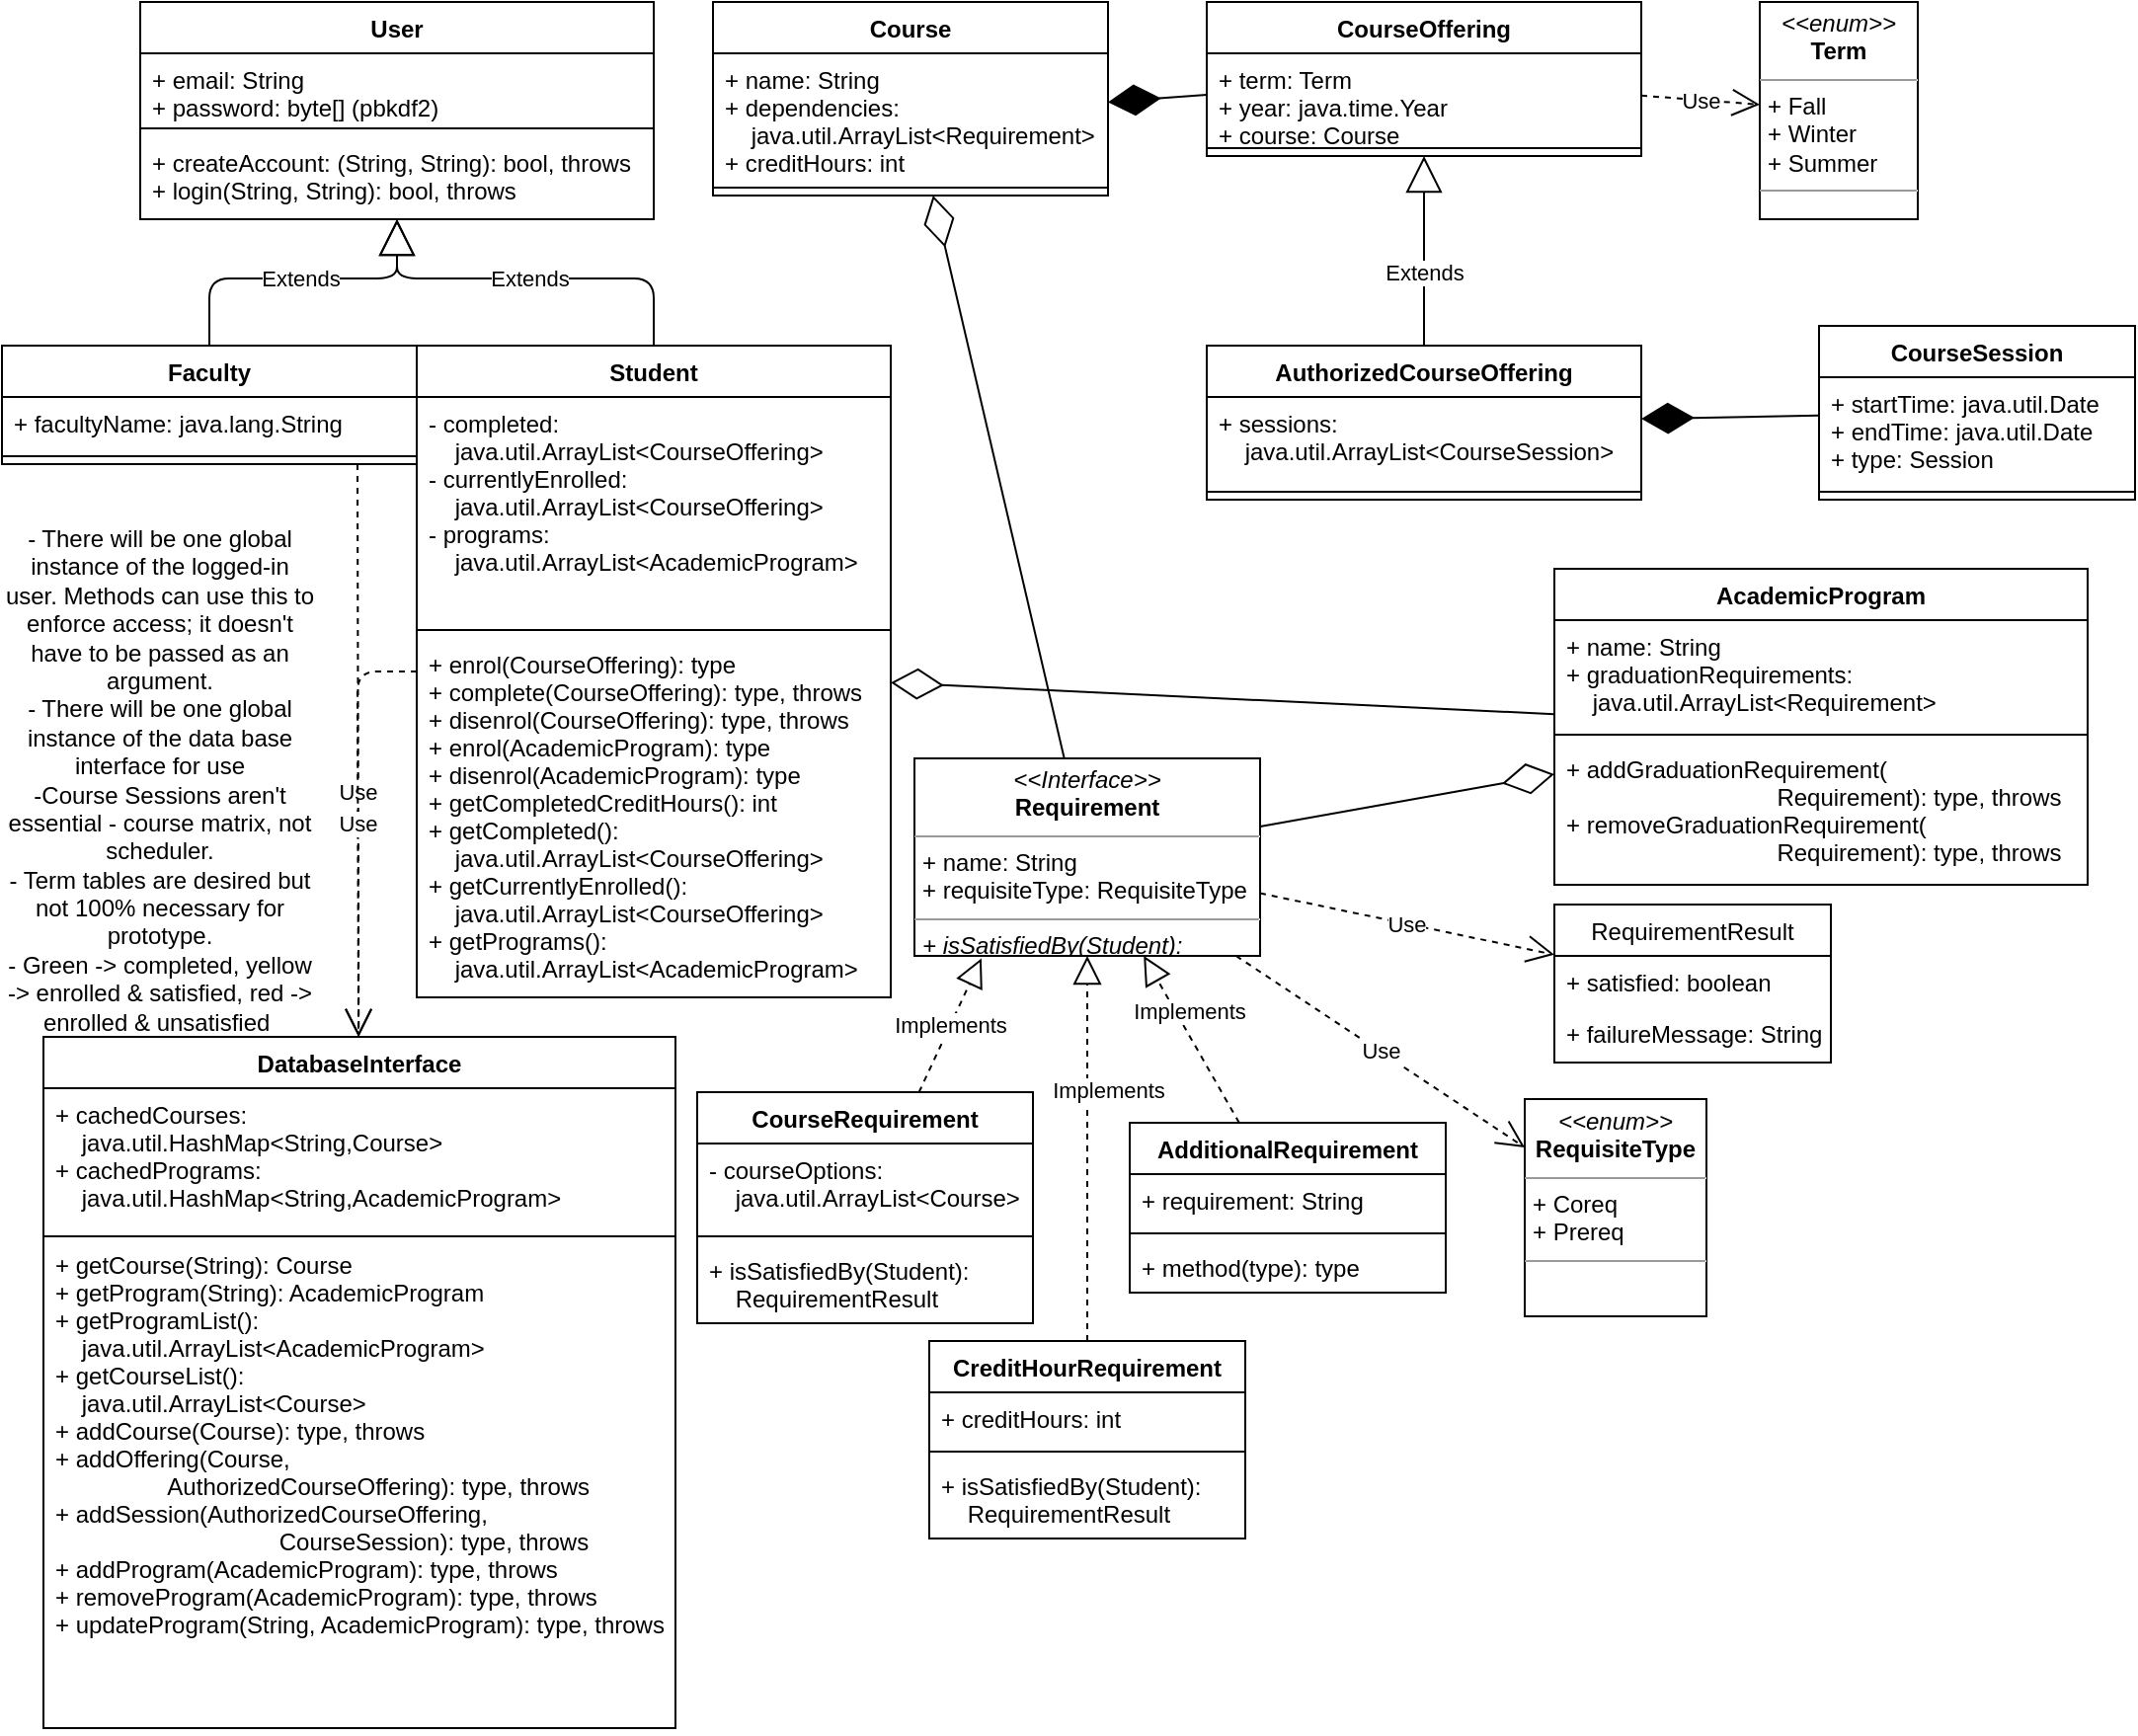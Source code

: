 <mxfile version="14.4.3" type="device"><diagram id="C5RBs43oDa-KdzZeNtuy" name="Page-1"><mxGraphModel dx="1384" dy="673" grid="0" gridSize="10" guides="1" tooltips="1" connect="1" arrows="1" fold="1" page="1" pageScale="1" pageWidth="827" pageHeight="1169" math="0" shadow="0"><root><mxCell id="WIyWlLk6GJQsqaUBKTNV-0"/><mxCell id="WIyWlLk6GJQsqaUBKTNV-1" parent="WIyWlLk6GJQsqaUBKTNV-0"/><mxCell id="UyQ9icwawiBDaF-l7dNB-4" value="Course" style="swimlane;fontStyle=1;align=center;verticalAlign=top;childLayout=stackLayout;horizontal=1;startSize=26;horizontalStack=0;resizeParent=1;resizeParentMax=0;resizeLast=0;collapsible=1;marginBottom=0;" parent="WIyWlLk6GJQsqaUBKTNV-1" vertex="1"><mxGeometry x="430" y="40" width="200" height="98" as="geometry"/></mxCell><mxCell id="UyQ9icwawiBDaF-l7dNB-5" value="+ name: String&#10;+ dependencies: &#10;    java.util.ArrayList&lt;Requirement&gt;&#10;+ creditHours: int" style="text;strokeColor=none;fillColor=none;align=left;verticalAlign=top;spacingLeft=4;spacingRight=4;overflow=hidden;rotatable=0;points=[[0,0.5],[1,0.5]];portConstraint=eastwest;" parent="UyQ9icwawiBDaF-l7dNB-4" vertex="1"><mxGeometry y="26" width="200" height="64" as="geometry"/></mxCell><mxCell id="UyQ9icwawiBDaF-l7dNB-6" value="" style="line;strokeWidth=1;fillColor=none;align=left;verticalAlign=middle;spacingTop=-1;spacingLeft=3;spacingRight=3;rotatable=0;labelPosition=right;points=[];portConstraint=eastwest;" parent="UyQ9icwawiBDaF-l7dNB-4" vertex="1"><mxGeometry y="90" width="200" height="8" as="geometry"/></mxCell><mxCell id="UyQ9icwawiBDaF-l7dNB-17" value="AcademicProgram" style="swimlane;fontStyle=1;align=center;verticalAlign=top;childLayout=stackLayout;horizontal=1;startSize=26;horizontalStack=0;resizeParent=1;resizeParentMax=0;resizeLast=0;collapsible=1;marginBottom=0;" parent="WIyWlLk6GJQsqaUBKTNV-1" vertex="1"><mxGeometry x="856" y="327" width="270" height="160" as="geometry"/></mxCell><mxCell id="UyQ9icwawiBDaF-l7dNB-18" value="+ name: String&#10;+ graduationRequirements:&#10;    java.util.ArrayList&lt;Requirement&gt;" style="text;strokeColor=none;fillColor=none;align=left;verticalAlign=top;spacingLeft=4;spacingRight=4;overflow=hidden;rotatable=0;points=[[0,0.5],[1,0.5]];portConstraint=eastwest;" parent="UyQ9icwawiBDaF-l7dNB-17" vertex="1"><mxGeometry y="26" width="270" height="54" as="geometry"/></mxCell><mxCell id="UyQ9icwawiBDaF-l7dNB-19" value="" style="line;strokeWidth=1;fillColor=none;align=left;verticalAlign=middle;spacingTop=-1;spacingLeft=3;spacingRight=3;rotatable=0;labelPosition=right;points=[];portConstraint=eastwest;" parent="UyQ9icwawiBDaF-l7dNB-17" vertex="1"><mxGeometry y="80" width="270" height="8" as="geometry"/></mxCell><mxCell id="UyQ9icwawiBDaF-l7dNB-20" value="+ addGraduationRequirement(&#10;                                Requirement): type, throws&#10;+ removeGraduationRequirement(&#10;                                Requirement): type, throws" style="text;strokeColor=none;fillColor=none;align=left;verticalAlign=top;spacingLeft=4;spacingRight=4;overflow=hidden;rotatable=0;points=[[0,0.5],[1,0.5]];portConstraint=eastwest;" parent="UyQ9icwawiBDaF-l7dNB-17" vertex="1"><mxGeometry y="88" width="270" height="72" as="geometry"/></mxCell><mxCell id="UyQ9icwawiBDaF-l7dNB-21" value="Faculty" style="swimlane;fontStyle=1;align=center;verticalAlign=top;childLayout=stackLayout;horizontal=1;startSize=26;horizontalStack=0;resizeParent=1;resizeParentMax=0;resizeLast=0;collapsible=1;marginBottom=0;" parent="WIyWlLk6GJQsqaUBKTNV-1" vertex="1"><mxGeometry x="70" y="214" width="210" height="60" as="geometry"/></mxCell><mxCell id="UyQ9icwawiBDaF-l7dNB-22" value="+ facultyName: java.lang.String" style="text;strokeColor=none;fillColor=none;align=left;verticalAlign=top;spacingLeft=4;spacingRight=4;overflow=hidden;rotatable=0;points=[[0,0.5],[1,0.5]];portConstraint=eastwest;" parent="UyQ9icwawiBDaF-l7dNB-21" vertex="1"><mxGeometry y="26" width="210" height="26" as="geometry"/></mxCell><mxCell id="UyQ9icwawiBDaF-l7dNB-23" value="" style="line;strokeWidth=1;fillColor=none;align=left;verticalAlign=middle;spacingTop=-1;spacingLeft=3;spacingRight=3;rotatable=0;labelPosition=right;points=[];portConstraint=eastwest;" parent="UyQ9icwawiBDaF-l7dNB-21" vertex="1"><mxGeometry y="52" width="210" height="8" as="geometry"/></mxCell><mxCell id="UyQ9icwawiBDaF-l7dNB-25" value="Student" style="swimlane;fontStyle=1;align=center;verticalAlign=top;childLayout=stackLayout;horizontal=1;startSize=26;horizontalStack=0;resizeParent=1;resizeParentMax=0;resizeLast=0;collapsible=1;marginBottom=0;" parent="WIyWlLk6GJQsqaUBKTNV-1" vertex="1"><mxGeometry x="280" y="214" width="240" height="330" as="geometry"/></mxCell><mxCell id="UyQ9icwawiBDaF-l7dNB-26" value="- completed:&#10;    java.util.ArrayList&lt;CourseOffering&gt;&#10;- currentlyEnrolled:&#10;    java.util.ArrayList&lt;CourseOffering&gt;&#10;- programs:&#10;    java.util.ArrayList&lt;AcademicProgram&gt; " style="text;strokeColor=none;fillColor=none;align=left;verticalAlign=top;spacingLeft=4;spacingRight=4;overflow=hidden;rotatable=0;points=[[0,0.5],[1,0.5]];portConstraint=eastwest;" parent="UyQ9icwawiBDaF-l7dNB-25" vertex="1"><mxGeometry y="26" width="240" height="114" as="geometry"/></mxCell><mxCell id="UyQ9icwawiBDaF-l7dNB-27" value="" style="line;strokeWidth=1;fillColor=none;align=left;verticalAlign=middle;spacingTop=-1;spacingLeft=3;spacingRight=3;rotatable=0;labelPosition=right;points=[];portConstraint=eastwest;" parent="UyQ9icwawiBDaF-l7dNB-25" vertex="1"><mxGeometry y="140" width="240" height="8" as="geometry"/></mxCell><mxCell id="UyQ9icwawiBDaF-l7dNB-28" value="+ enrol(CourseOffering): type&#10;+ complete(CourseOffering): type, throws&#10;+ disenrol(CourseOffering): type, throws&#10;+ enrol(AcademicProgram): type&#10;+ disenrol(AcademicProgram): type&#10;+ getCompletedCreditHours(): int&#10;+ getCompleted():&#10;    java.util.ArrayList&lt;CourseOffering&gt;&#10;+ getCurrentlyEnrolled():&#10;    java.util.ArrayList&lt;CourseOffering&gt;&#10;+ getPrograms():&#10;    java.util.ArrayList&lt;AcademicProgram&gt;&#10;&#10;" style="text;strokeColor=none;fillColor=none;align=left;verticalAlign=top;spacingLeft=4;spacingRight=4;overflow=hidden;rotatable=0;points=[[0,0.5],[1,0.5]];portConstraint=eastwest;" parent="UyQ9icwawiBDaF-l7dNB-25" vertex="1"><mxGeometry y="148" width="240" height="182" as="geometry"/></mxCell><mxCell id="UyQ9icwawiBDaF-l7dNB-33" value="CreditHourRequirement" style="swimlane;fontStyle=1;align=center;verticalAlign=top;childLayout=stackLayout;horizontal=1;startSize=26;horizontalStack=0;resizeParent=1;resizeParentMax=0;resizeLast=0;collapsible=1;marginBottom=0;" parent="WIyWlLk6GJQsqaUBKTNV-1" vertex="1"><mxGeometry x="539.5" y="718" width="160" height="100" as="geometry"/></mxCell><mxCell id="UyQ9icwawiBDaF-l7dNB-34" value="+ creditHours: int" style="text;strokeColor=none;fillColor=none;align=left;verticalAlign=top;spacingLeft=4;spacingRight=4;overflow=hidden;rotatable=0;points=[[0,0.5],[1,0.5]];portConstraint=eastwest;" parent="UyQ9icwawiBDaF-l7dNB-33" vertex="1"><mxGeometry y="26" width="160" height="26" as="geometry"/></mxCell><mxCell id="UyQ9icwawiBDaF-l7dNB-35" value="" style="line;strokeWidth=1;fillColor=none;align=left;verticalAlign=middle;spacingTop=-1;spacingLeft=3;spacingRight=3;rotatable=0;labelPosition=right;points=[];portConstraint=eastwest;" parent="UyQ9icwawiBDaF-l7dNB-33" vertex="1"><mxGeometry y="52" width="160" height="8" as="geometry"/></mxCell><mxCell id="UyQ9icwawiBDaF-l7dNB-36" value="+ isSatisfiedBy(Student):&#10;    RequirementResult" style="text;strokeColor=none;fillColor=none;align=left;verticalAlign=top;spacingLeft=4;spacingRight=4;overflow=hidden;rotatable=0;points=[[0,0.5],[1,0.5]];portConstraint=eastwest;" parent="UyQ9icwawiBDaF-l7dNB-33" vertex="1"><mxGeometry y="60" width="160" height="40" as="geometry"/></mxCell><mxCell id="UyQ9icwawiBDaF-l7dNB-49" value="Extends" style="endArrow=block;endSize=16;endFill=0;html=1;exitX=0.5;exitY=0;exitDx=0;exitDy=0;" parent="WIyWlLk6GJQsqaUBKTNV-1" source="UyQ9icwawiBDaF-l7dNB-21" target="zcweRwR5BQmVmsp6HvJE-0" edge="1"><mxGeometry width="160" relative="1" as="geometry"><mxPoint x="400" y="540" as="sourcePoint"/><mxPoint x="240" y="198" as="targetPoint"/><Array as="points"><mxPoint x="175" y="180"/><mxPoint x="270" y="180"/></Array></mxGeometry></mxCell><mxCell id="UyQ9icwawiBDaF-l7dNB-51" value="Extends" style="endArrow=block;endSize=16;endFill=0;html=1;exitX=0.5;exitY=0;exitDx=0;exitDy=0;" parent="WIyWlLk6GJQsqaUBKTNV-1" source="UyQ9icwawiBDaF-l7dNB-25" target="zcweRwR5BQmVmsp6HvJE-0" edge="1"><mxGeometry width="160" relative="1" as="geometry"><mxPoint x="340" y="190" as="sourcePoint"/><mxPoint x="320" y="198" as="targetPoint"/><Array as="points"><mxPoint x="400" y="180"/><mxPoint x="270" y="180"/></Array></mxGeometry></mxCell><mxCell id="UyQ9icwawiBDaF-l7dNB-54" value="Implements" style="endArrow=block;dashed=1;endFill=0;endSize=12;html=1;" parent="WIyWlLk6GJQsqaUBKTNV-1" source="UyQ9icwawiBDaF-l7dNB-33" target="UyQ9icwawiBDaF-l7dNB-56" edge="1"><mxGeometry x="0.411" y="-14" width="160" relative="1" as="geometry"><mxPoint x="510" y="521" as="sourcePoint"/><mxPoint x="900" y="430" as="targetPoint"/><Array as="points"/><mxPoint x="-4" y="10" as="offset"/></mxGeometry></mxCell><mxCell id="UyQ9icwawiBDaF-l7dNB-56" value="&lt;p style=&quot;margin: 0px ; margin-top: 4px ; text-align: center&quot;&gt;&lt;i&gt;&amp;lt;&amp;lt;Interface&amp;gt;&amp;gt;&lt;/i&gt;&lt;br&gt;&lt;b&gt;Requirement&lt;/b&gt;&lt;/p&gt;&lt;hr size=&quot;1&quot;&gt;&lt;p style=&quot;margin: 0px ; margin-left: 4px&quot;&gt;+ name: String&lt;/p&gt;&lt;p style=&quot;margin: 0px ; margin-left: 4px&quot;&gt;+ requisiteType: RequisiteType&lt;/p&gt;&lt;hr size=&quot;1&quot;&gt;&lt;p style=&quot;margin: 0px ; margin-left: 4px&quot;&gt;&lt;i&gt;+ isSatisfiedBy(Student):&lt;/i&gt;&lt;/p&gt;&lt;p style=&quot;margin: 0px ; margin-left: 4px&quot;&gt;&lt;i&gt;&amp;nbsp; &amp;nbsp; RequirementResult&lt;/i&gt;&lt;br&gt;&lt;/p&gt;" style="verticalAlign=top;align=left;overflow=fill;fontSize=12;fontFamily=Helvetica;html=1;" parent="WIyWlLk6GJQsqaUBKTNV-1" vertex="1"><mxGeometry x="532" y="423" width="175" height="100" as="geometry"/></mxCell><mxCell id="UyQ9icwawiBDaF-l7dNB-74" value="&lt;p style=&quot;margin: 0px ; margin-top: 4px ; text-align: center&quot;&gt;&lt;i&gt;&amp;lt;&amp;lt;enum&amp;gt;&amp;gt;&lt;/i&gt;&lt;br&gt;&lt;b&gt;Term&lt;/b&gt;&lt;/p&gt;&lt;hr size=&quot;1&quot;&gt;&lt;p style=&quot;margin: 0px ; margin-left: 4px&quot;&gt;+ Fall&lt;br&gt;+ Winter&lt;/p&gt;&lt;p style=&quot;margin: 0px ; margin-left: 4px&quot;&gt;+ Summer&lt;/p&gt;&lt;hr size=&quot;1&quot;&gt;&lt;p style=&quot;margin: 0px ; margin-left: 4px&quot;&gt;&lt;br&gt;&lt;/p&gt;" style="verticalAlign=top;align=left;overflow=fill;fontSize=12;fontFamily=Helvetica;html=1;" parent="WIyWlLk6GJQsqaUBKTNV-1" vertex="1"><mxGeometry x="960" y="40" width="80" height="110" as="geometry"/></mxCell><mxCell id="UyQ9icwawiBDaF-l7dNB-76" value="DatabaseInterface" style="swimlane;fontStyle=1;align=center;verticalAlign=top;childLayout=stackLayout;horizontal=1;startSize=26;horizontalStack=0;resizeParent=1;resizeParentMax=0;resizeLast=0;collapsible=1;marginBottom=0;" parent="WIyWlLk6GJQsqaUBKTNV-1" vertex="1"><mxGeometry x="91" y="564" width="320" height="350" as="geometry"/></mxCell><mxCell id="UyQ9icwawiBDaF-l7dNB-77" value="+ cachedCourses:&#10;    java.util.HashMap&lt;String,Course&gt;&#10;+ cachedPrograms:&#10;    java.util.HashMap&lt;String,AcademicProgram&gt;&#10;" style="text;strokeColor=none;fillColor=none;align=left;verticalAlign=top;spacingLeft=4;spacingRight=4;overflow=hidden;rotatable=0;points=[[0,0.5],[1,0.5]];portConstraint=eastwest;" parent="UyQ9icwawiBDaF-l7dNB-76" vertex="1"><mxGeometry y="26" width="320" height="74" as="geometry"/></mxCell><mxCell id="UyQ9icwawiBDaF-l7dNB-78" value="" style="line;strokeWidth=1;fillColor=none;align=left;verticalAlign=middle;spacingTop=-1;spacingLeft=3;spacingRight=3;rotatable=0;labelPosition=right;points=[];portConstraint=eastwest;" parent="UyQ9icwawiBDaF-l7dNB-76" vertex="1"><mxGeometry y="100" width="320" height="2" as="geometry"/></mxCell><mxCell id="UyQ9icwawiBDaF-l7dNB-79" value="+ getCourse(String): Course&#10;+ getProgram(String): AcademicProgram&#10;+ getProgramList():&#10;    java.util.ArrayList&lt;AcademicProgram&gt;&#10;+ getCourseList():&#10;    java.util.ArrayList&lt;Course&gt;&#10;+ addCourse(Course): type, throws&#10;+ addOffering(Course,&#10;                 AuthorizedCourseOffering): type, throws&#10;+ addSession(AuthorizedCourseOffering,&#10;                                  CourseSession): type, throws &#10;+ addProgram(AcademicProgram): type, throws&#10;+ removeProgram(AcademicProgram): type, throws&#10;+ updateProgram(String, AcademicProgram): type, throws&#10;&#10;&#10;" style="text;strokeColor=none;fillColor=none;align=left;verticalAlign=top;spacingLeft=4;spacingRight=4;overflow=hidden;rotatable=0;points=[[0,0.5],[1,0.5]];portConstraint=eastwest;" parent="UyQ9icwawiBDaF-l7dNB-76" vertex="1"><mxGeometry y="102" width="320" height="248" as="geometry"/></mxCell><mxCell id="UyQ9icwawiBDaF-l7dNB-80" value="- There will be one global instance of the logged-in user. Methods can use this to enforce access; it doesn't have to be passed as an argument.&lt;br&gt;- There will be one global instance of the data base interface for use&lt;br&gt;-Course Sessions aren't essential - course matrix, not scheduler.&lt;br&gt;- Term tables are desired but not 100% necessary for prototype.&lt;br&gt;- Green -&amp;gt; completed, yellow -&amp;gt; enrolled &amp;amp; satisfied, red -&amp;gt; enrolled &amp;amp; unsatisfied&amp;nbsp;" style="text;html=1;strokeColor=none;fillColor=none;align=center;verticalAlign=middle;whiteSpace=wrap;rounded=0;" parent="WIyWlLk6GJQsqaUBKTNV-1" vertex="1"><mxGeometry x="70" y="324" width="160" height="220" as="geometry"/></mxCell><mxCell id="QUiPFPU2FxVg4i5p_8ja-0" value="RequirementResult" style="swimlane;fontStyle=0;childLayout=stackLayout;horizontal=1;startSize=26;fillColor=none;horizontalStack=0;resizeParent=1;resizeParentMax=0;resizeLast=0;collapsible=1;marginBottom=0;" parent="WIyWlLk6GJQsqaUBKTNV-1" vertex="1"><mxGeometry x="856" y="497" width="140" height="80" as="geometry"/></mxCell><mxCell id="QUiPFPU2FxVg4i5p_8ja-1" value="+ satisfied: boolean" style="text;strokeColor=none;fillColor=none;align=left;verticalAlign=top;spacingLeft=4;spacingRight=4;overflow=hidden;rotatable=0;points=[[0,0.5],[1,0.5]];portConstraint=eastwest;" parent="QUiPFPU2FxVg4i5p_8ja-0" vertex="1"><mxGeometry y="26" width="140" height="26" as="geometry"/></mxCell><mxCell id="QUiPFPU2FxVg4i5p_8ja-2" value="+ failureMessage: String" style="text;strokeColor=none;fillColor=none;align=left;verticalAlign=top;spacingLeft=4;spacingRight=4;overflow=hidden;rotatable=0;points=[[0,0.5],[1,0.5]];portConstraint=eastwest;" parent="QUiPFPU2FxVg4i5p_8ja-0" vertex="1"><mxGeometry y="52" width="140" height="28" as="geometry"/></mxCell><mxCell id="QRDZ4emWaTumwrTg7WJE-7" value="CourseOffering" style="swimlane;fontStyle=1;align=center;verticalAlign=top;childLayout=stackLayout;horizontal=1;startSize=26;horizontalStack=0;resizeParent=1;resizeParentMax=0;resizeLast=0;collapsible=1;marginBottom=0;" parent="WIyWlLk6GJQsqaUBKTNV-1" vertex="1"><mxGeometry x="680" y="40" width="220" height="78" as="geometry"/></mxCell><mxCell id="QRDZ4emWaTumwrTg7WJE-8" value="+ term: Term&#10;+ year: java.time.Year&#10;+ course: Course" style="text;strokeColor=none;fillColor=none;align=left;verticalAlign=top;spacingLeft=4;spacingRight=4;overflow=hidden;rotatable=0;points=[[0,0.5],[1,0.5]];portConstraint=eastwest;" parent="QRDZ4emWaTumwrTg7WJE-7" vertex="1"><mxGeometry y="26" width="220" height="44" as="geometry"/></mxCell><mxCell id="QRDZ4emWaTumwrTg7WJE-9" value="" style="line;strokeWidth=1;fillColor=none;align=left;verticalAlign=middle;spacingTop=-1;spacingLeft=3;spacingRight=3;rotatable=0;labelPosition=right;points=[];portConstraint=eastwest;" parent="QRDZ4emWaTumwrTg7WJE-7" vertex="1"><mxGeometry y="70" width="220" height="8" as="geometry"/></mxCell><mxCell id="QRDZ4emWaTumwrTg7WJE-10" value="AuthorizedCourseOffering" style="swimlane;fontStyle=1;align=center;verticalAlign=top;childLayout=stackLayout;horizontal=1;startSize=26;horizontalStack=0;resizeParent=1;resizeParentMax=0;resizeLast=0;collapsible=1;marginBottom=0;" parent="WIyWlLk6GJQsqaUBKTNV-1" vertex="1"><mxGeometry x="680" y="214" width="220" height="78" as="geometry"/></mxCell><mxCell id="QRDZ4emWaTumwrTg7WJE-11" value="+ sessions: &#10;    java.util.ArrayList&lt;CourseSession&gt;" style="text;strokeColor=none;fillColor=none;align=left;verticalAlign=top;spacingLeft=4;spacingRight=4;overflow=hidden;rotatable=0;points=[[0,0.5],[1,0.5]];portConstraint=eastwest;" parent="QRDZ4emWaTumwrTg7WJE-10" vertex="1"><mxGeometry y="26" width="220" height="44" as="geometry"/></mxCell><mxCell id="QRDZ4emWaTumwrTg7WJE-12" value="" style="line;strokeWidth=1;fillColor=none;align=left;verticalAlign=middle;spacingTop=-1;spacingLeft=3;spacingRight=3;rotatable=0;labelPosition=right;points=[];portConstraint=eastwest;" parent="QRDZ4emWaTumwrTg7WJE-10" vertex="1"><mxGeometry y="70" width="220" height="8" as="geometry"/></mxCell><mxCell id="QRDZ4emWaTumwrTg7WJE-13" value="Extends" style="endArrow=block;endSize=16;endFill=0;html=1;entryX=0.5;entryY=1;entryDx=0;entryDy=0;exitX=0.5;exitY=0;exitDx=0;exitDy=0;" parent="WIyWlLk6GJQsqaUBKTNV-1" source="QRDZ4emWaTumwrTg7WJE-10" target="QRDZ4emWaTumwrTg7WJE-7" edge="1"><mxGeometry x="-0.231" width="160" relative="1" as="geometry"><mxPoint x="880" as="sourcePoint"/><mxPoint x="1040" as="targetPoint"/><mxPoint as="offset"/></mxGeometry></mxCell><mxCell id="QRDZ4emWaTumwrTg7WJE-22" value="CourseSession" style="swimlane;fontStyle=1;align=center;verticalAlign=top;childLayout=stackLayout;horizontal=1;startSize=26;horizontalStack=0;resizeParent=1;resizeParentMax=0;resizeLast=0;collapsible=1;marginBottom=0;" parent="WIyWlLk6GJQsqaUBKTNV-1" vertex="1"><mxGeometry x="990" y="204" width="160" height="88" as="geometry"><mxRectangle x="675" y="805" width="120" height="26" as="alternateBounds"/></mxGeometry></mxCell><mxCell id="QRDZ4emWaTumwrTg7WJE-23" value="+ startTime: java.util.Date&#10;+ endTime: java.util.Date&#10;+ type: Session" style="text;strokeColor=none;fillColor=none;align=left;verticalAlign=top;spacingLeft=4;spacingRight=4;overflow=hidden;rotatable=0;points=[[0,0.5],[1,0.5]];portConstraint=eastwest;" parent="QRDZ4emWaTumwrTg7WJE-22" vertex="1"><mxGeometry y="26" width="160" height="54" as="geometry"/></mxCell><mxCell id="QRDZ4emWaTumwrTg7WJE-24" value="" style="line;strokeWidth=1;fillColor=none;align=left;verticalAlign=middle;spacingTop=-1;spacingLeft=3;spacingRight=3;rotatable=0;labelPosition=right;points=[];portConstraint=eastwest;" parent="QRDZ4emWaTumwrTg7WJE-22" vertex="1"><mxGeometry y="80" width="160" height="8" as="geometry"/></mxCell><mxCell id="QRDZ4emWaTumwrTg7WJE-28" value="" style="endArrow=diamondThin;endFill=1;endSize=24;html=1;" parent="WIyWlLk6GJQsqaUBKTNV-1" source="QRDZ4emWaTumwrTg7WJE-22" target="QRDZ4emWaTumwrTg7WJE-10" edge="1"><mxGeometry width="160" relative="1" as="geometry"><mxPoint x="940" y="340" as="sourcePoint"/><mxPoint x="1100" y="340" as="targetPoint"/></mxGeometry></mxCell><mxCell id="vnh1hmvESwBYSF33hV2Y-0" value="Use" style="endArrow=open;endSize=12;dashed=1;html=1;" parent="WIyWlLk6GJQsqaUBKTNV-1" source="UyQ9icwawiBDaF-l7dNB-56" target="QUiPFPU2FxVg4i5p_8ja-0" edge="1"><mxGeometry width="160" relative="1" as="geometry"><mxPoint x="450" y="430" as="sourcePoint"/><mxPoint x="610" y="430" as="targetPoint"/></mxGeometry></mxCell><mxCell id="vnh1hmvESwBYSF33hV2Y-2" value="CourseRequirement" style="swimlane;fontStyle=1;align=center;verticalAlign=top;childLayout=stackLayout;horizontal=1;startSize=26;horizontalStack=0;resizeParent=1;resizeParentMax=0;resizeLast=0;collapsible=1;marginBottom=0;" parent="WIyWlLk6GJQsqaUBKTNV-1" vertex="1"><mxGeometry x="422" y="592" width="170" height="117" as="geometry"/></mxCell><mxCell id="vnh1hmvESwBYSF33hV2Y-3" value="- courseOptions: &#10;    java.util.ArrayList&lt;Course&gt;" style="text;strokeColor=none;fillColor=none;align=left;verticalAlign=top;spacingLeft=4;spacingRight=4;overflow=hidden;rotatable=0;points=[[0,0.5],[1,0.5]];portConstraint=eastwest;" parent="vnh1hmvESwBYSF33hV2Y-2" vertex="1"><mxGeometry y="26" width="170" height="43" as="geometry"/></mxCell><mxCell id="vnh1hmvESwBYSF33hV2Y-4" value="" style="line;strokeWidth=1;fillColor=none;align=left;verticalAlign=middle;spacingTop=-1;spacingLeft=3;spacingRight=3;rotatable=0;labelPosition=right;points=[];portConstraint=eastwest;" parent="vnh1hmvESwBYSF33hV2Y-2" vertex="1"><mxGeometry y="69" width="170" height="8" as="geometry"/></mxCell><mxCell id="vnh1hmvESwBYSF33hV2Y-5" value="+ isSatisfiedBy(Student):&#10;    RequirementResult" style="text;strokeColor=none;fillColor=none;align=left;verticalAlign=top;spacingLeft=4;spacingRight=4;overflow=hidden;rotatable=0;points=[[0,0.5],[1,0.5]];portConstraint=eastwest;" parent="vnh1hmvESwBYSF33hV2Y-2" vertex="1"><mxGeometry y="77" width="170" height="40" as="geometry"/></mxCell><mxCell id="vnh1hmvESwBYSF33hV2Y-7" value="Implements" style="endArrow=block;dashed=1;endFill=0;endSize=12;html=1;entryX=0.194;entryY=1.012;entryDx=0;entryDy=0;entryPerimeter=0;" parent="WIyWlLk6GJQsqaUBKTNV-1" source="vnh1hmvESwBYSF33hV2Y-2" target="UyQ9icwawiBDaF-l7dNB-56" edge="1"><mxGeometry width="160" relative="1" as="geometry"><mxPoint x="965" y="581" as="sourcePoint"/><mxPoint x="900" y="440" as="targetPoint"/><Array as="points"/></mxGeometry></mxCell><mxCell id="vnh1hmvESwBYSF33hV2Y-8" value="" style="endArrow=diamondThin;endFill=0;endSize=24;html=1;" parent="WIyWlLk6GJQsqaUBKTNV-1" source="UyQ9icwawiBDaF-l7dNB-56" target="UyQ9icwawiBDaF-l7dNB-17" edge="1"><mxGeometry width="160" relative="1" as="geometry"><mxPoint x="1001" y="590" as="sourcePoint"/><mxPoint x="1161" y="590" as="targetPoint"/><Array as="points"/></mxGeometry></mxCell><mxCell id="vnh1hmvESwBYSF33hV2Y-10" value="Use" style="endArrow=open;endSize=12;dashed=1;html=1;" parent="WIyWlLk6GJQsqaUBKTNV-1" source="QRDZ4emWaTumwrTg7WJE-7" target="UyQ9icwawiBDaF-l7dNB-74" edge="1"><mxGeometry width="160" relative="1" as="geometry"><mxPoint x="1100" y="280" as="sourcePoint"/><mxPoint x="1260" y="280" as="targetPoint"/></mxGeometry></mxCell><mxCell id="vnh1hmvESwBYSF33hV2Y-11" value="" style="endArrow=diamondThin;endFill=1;endSize=24;html=1;" parent="WIyWlLk6GJQsqaUBKTNV-1" source="QRDZ4emWaTumwrTg7WJE-7" target="UyQ9icwawiBDaF-l7dNB-5" edge="1"><mxGeometry width="160" relative="1" as="geometry"><mxPoint x="740" y="300" as="sourcePoint"/><mxPoint x="900" y="300" as="targetPoint"/></mxGeometry></mxCell><mxCell id="vnh1hmvESwBYSF33hV2Y-12" value="" style="endArrow=diamondThin;endFill=0;endSize=24;html=1;" parent="WIyWlLk6GJQsqaUBKTNV-1" source="UyQ9icwawiBDaF-l7dNB-17" target="UyQ9icwawiBDaF-l7dNB-25" edge="1"><mxGeometry width="160" relative="1" as="geometry"><mxPoint x="780" y="390" as="sourcePoint"/><mxPoint x="640" y="390" as="targetPoint"/></mxGeometry></mxCell><mxCell id="vnh1hmvESwBYSF33hV2Y-13" value="" style="endArrow=diamondThin;endFill=0;endSize=24;html=1;" parent="WIyWlLk6GJQsqaUBKTNV-1" source="UyQ9icwawiBDaF-l7dNB-56" target="UyQ9icwawiBDaF-l7dNB-4" edge="1"><mxGeometry width="160" relative="1" as="geometry"><mxPoint x="560" y="450" as="sourcePoint"/><mxPoint x="720" y="450" as="targetPoint"/><Array as="points"/></mxGeometry></mxCell><mxCell id="zcweRwR5BQmVmsp6HvJE-0" value="User" style="swimlane;fontStyle=1;align=center;verticalAlign=top;childLayout=stackLayout;horizontal=1;startSize=26;horizontalStack=0;resizeParent=1;resizeParentMax=0;resizeLast=0;collapsible=1;marginBottom=0;" parent="WIyWlLk6GJQsqaUBKTNV-1" vertex="1"><mxGeometry x="140" y="40" width="260" height="110" as="geometry"/></mxCell><mxCell id="zcweRwR5BQmVmsp6HvJE-1" value="+ email: String&#10;+ password: byte[] (pbkdf2)" style="text;strokeColor=none;fillColor=none;align=left;verticalAlign=top;spacingLeft=4;spacingRight=4;overflow=hidden;rotatable=0;points=[[0,0.5],[1,0.5]];portConstraint=eastwest;" parent="zcweRwR5BQmVmsp6HvJE-0" vertex="1"><mxGeometry y="26" width="260" height="34" as="geometry"/></mxCell><mxCell id="zcweRwR5BQmVmsp6HvJE-2" value="" style="line;strokeWidth=1;fillColor=none;align=left;verticalAlign=middle;spacingTop=-1;spacingLeft=3;spacingRight=3;rotatable=0;labelPosition=right;points=[];portConstraint=eastwest;" parent="zcweRwR5BQmVmsp6HvJE-0" vertex="1"><mxGeometry y="60" width="260" height="8" as="geometry"/></mxCell><mxCell id="zcweRwR5BQmVmsp6HvJE-3" value="+ createAccount: (String, String): bool, throws&#10;+ login(String, String): bool, throws" style="text;strokeColor=none;fillColor=none;align=left;verticalAlign=top;spacingLeft=4;spacingRight=4;overflow=hidden;rotatable=0;points=[[0,0.5],[1,0.5]];portConstraint=eastwest;" parent="zcweRwR5BQmVmsp6HvJE-0" vertex="1"><mxGeometry y="68" width="260" height="42" as="geometry"/></mxCell><mxCell id="zcweRwR5BQmVmsp6HvJE-10" value="Use" style="endArrow=open;endSize=12;dashed=1;html=1;" parent="WIyWlLk6GJQsqaUBKTNV-1" target="UyQ9icwawiBDaF-l7dNB-76" edge="1"><mxGeometry x="0.147" width="160" relative="1" as="geometry"><mxPoint x="250" y="274" as="sourcePoint"/><mxPoint x="190" y="810" as="targetPoint"/><Array as="points"/><mxPoint as="offset"/></mxGeometry></mxCell><mxCell id="zcweRwR5BQmVmsp6HvJE-11" value="Use" style="endArrow=open;endSize=12;dashed=1;html=1;" parent="WIyWlLk6GJQsqaUBKTNV-1" source="UyQ9icwawiBDaF-l7dNB-25" target="UyQ9icwawiBDaF-l7dNB-76" edge="1"><mxGeometry width="160" relative="1" as="geometry"><mxPoint x="184.786" y="284" as="sourcePoint"/><mxPoint x="370" y="957.714" as="targetPoint"/><Array as="points"><mxPoint x="250" y="379"/></Array></mxGeometry></mxCell><mxCell id="wmZjG1OQRMinh5IqAc0w-0" value="&lt;p style=&quot;margin: 0px ; margin-top: 4px ; text-align: center&quot;&gt;&lt;i&gt;&amp;lt;&amp;lt;enum&amp;gt;&amp;gt;&lt;/i&gt;&lt;br&gt;&lt;b&gt;RequisiteType&lt;/b&gt;&lt;/p&gt;&lt;hr size=&quot;1&quot;&gt;&lt;p style=&quot;margin: 0px ; margin-left: 4px&quot;&gt;+ Coreq&lt;br&gt;+ Prereq&lt;/p&gt;&lt;hr size=&quot;1&quot;&gt;&lt;p style=&quot;margin: 0px ; margin-left: 4px&quot;&gt;&lt;br&gt;&lt;/p&gt;" style="verticalAlign=top;align=left;overflow=fill;fontSize=12;fontFamily=Helvetica;html=1;" parent="WIyWlLk6GJQsqaUBKTNV-1" vertex="1"><mxGeometry x="841" y="595.5" width="92" height="110" as="geometry"/></mxCell><mxCell id="wmZjG1OQRMinh5IqAc0w-1" value="Use" style="endArrow=open;endSize=12;dashed=1;html=1;" parent="WIyWlLk6GJQsqaUBKTNV-1" source="UyQ9icwawiBDaF-l7dNB-56" target="wmZjG1OQRMinh5IqAc0w-0" edge="1"><mxGeometry width="160" relative="1" as="geometry"><mxPoint x="938" y="842" as="sourcePoint"/><mxPoint x="977.787" y="893" as="targetPoint"/></mxGeometry></mxCell><mxCell id="wmZjG1OQRMinh5IqAc0w-2" value="AdditionalRequirement" style="swimlane;fontStyle=1;align=center;verticalAlign=top;childLayout=stackLayout;horizontal=1;startSize=26;horizontalStack=0;resizeParent=1;resizeParentMax=0;resizeLast=0;collapsible=1;marginBottom=0;" parent="WIyWlLk6GJQsqaUBKTNV-1" vertex="1"><mxGeometry x="641" y="607.5" width="160" height="86" as="geometry"/></mxCell><mxCell id="wmZjG1OQRMinh5IqAc0w-3" value="+ requirement: String" style="text;strokeColor=none;fillColor=none;align=left;verticalAlign=top;spacingLeft=4;spacingRight=4;overflow=hidden;rotatable=0;points=[[0,0.5],[1,0.5]];portConstraint=eastwest;" parent="wmZjG1OQRMinh5IqAc0w-2" vertex="1"><mxGeometry y="26" width="160" height="26" as="geometry"/></mxCell><mxCell id="wmZjG1OQRMinh5IqAc0w-4" value="" style="line;strokeWidth=1;fillColor=none;align=left;verticalAlign=middle;spacingTop=-1;spacingLeft=3;spacingRight=3;rotatable=0;labelPosition=right;points=[];portConstraint=eastwest;" parent="wmZjG1OQRMinh5IqAc0w-2" vertex="1"><mxGeometry y="52" width="160" height="8" as="geometry"/></mxCell><mxCell id="wmZjG1OQRMinh5IqAc0w-5" value="+ method(type): type" style="text;strokeColor=none;fillColor=none;align=left;verticalAlign=top;spacingLeft=4;spacingRight=4;overflow=hidden;rotatable=0;points=[[0,0.5],[1,0.5]];portConstraint=eastwest;" parent="wmZjG1OQRMinh5IqAc0w-2" vertex="1"><mxGeometry y="60" width="160" height="26" as="geometry"/></mxCell><mxCell id="hQb58MkaRBu8wNPkZkRe-0" value="Implements" style="endArrow=block;dashed=1;endFill=0;endSize=12;html=1;" edge="1" parent="WIyWlLk6GJQsqaUBKTNV-1" source="wmZjG1OQRMinh5IqAc0w-2" target="UyQ9icwawiBDaF-l7dNB-56"><mxGeometry x="0.411" y="-14" width="160" relative="1" as="geometry"><mxPoint x="673.333" y="614.5" as="sourcePoint"/><mxPoint x="646.167" y="533" as="targetPoint"/><Array as="points"/><mxPoint x="-4" y="10" as="offset"/></mxGeometry></mxCell></root></mxGraphModel></diagram></mxfile>